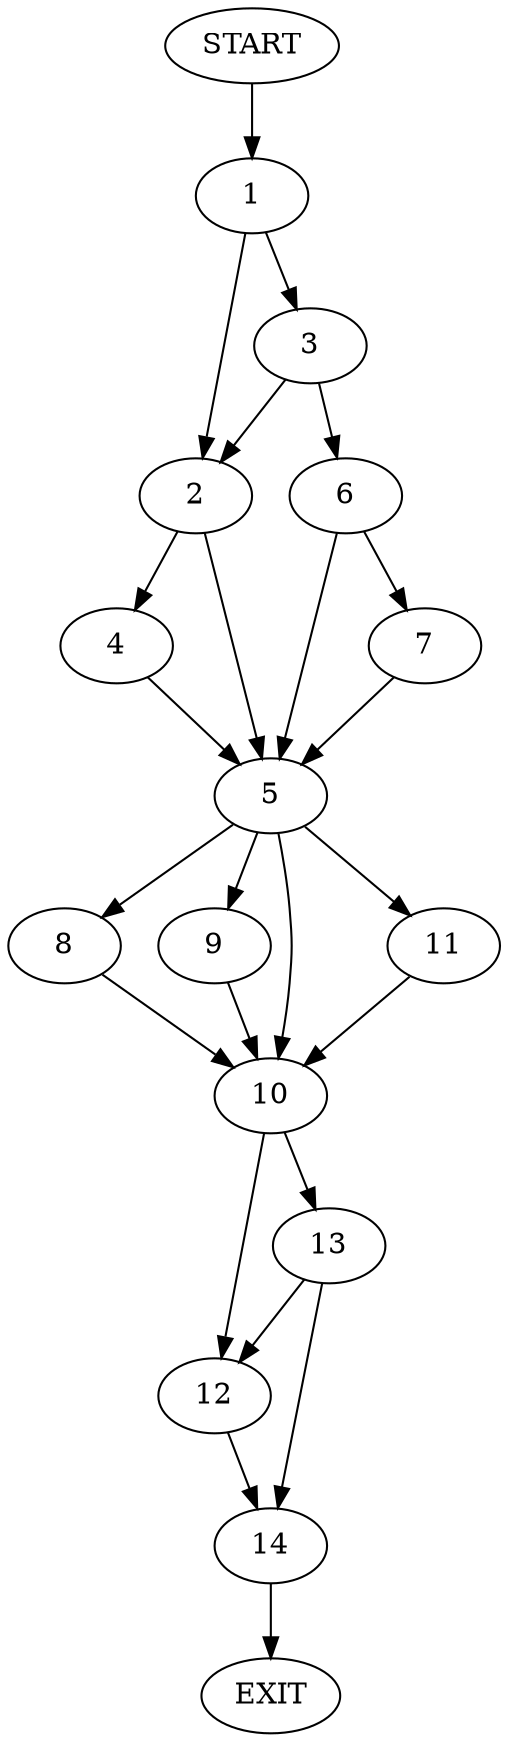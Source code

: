 digraph {
0 [label="START"]
15 [label="EXIT"]
0 -> 1
1 -> 2
1 -> 3
2 -> 4
2 -> 5
3 -> 6
3 -> 2
6 -> 5
6 -> 7
4 -> 5
5 -> 8
5 -> 9
5 -> 10
5 -> 11
7 -> 5
10 -> 12
10 -> 13
11 -> 10
8 -> 10
9 -> 10
13 -> 12
13 -> 14
12 -> 14
14 -> 15
}
